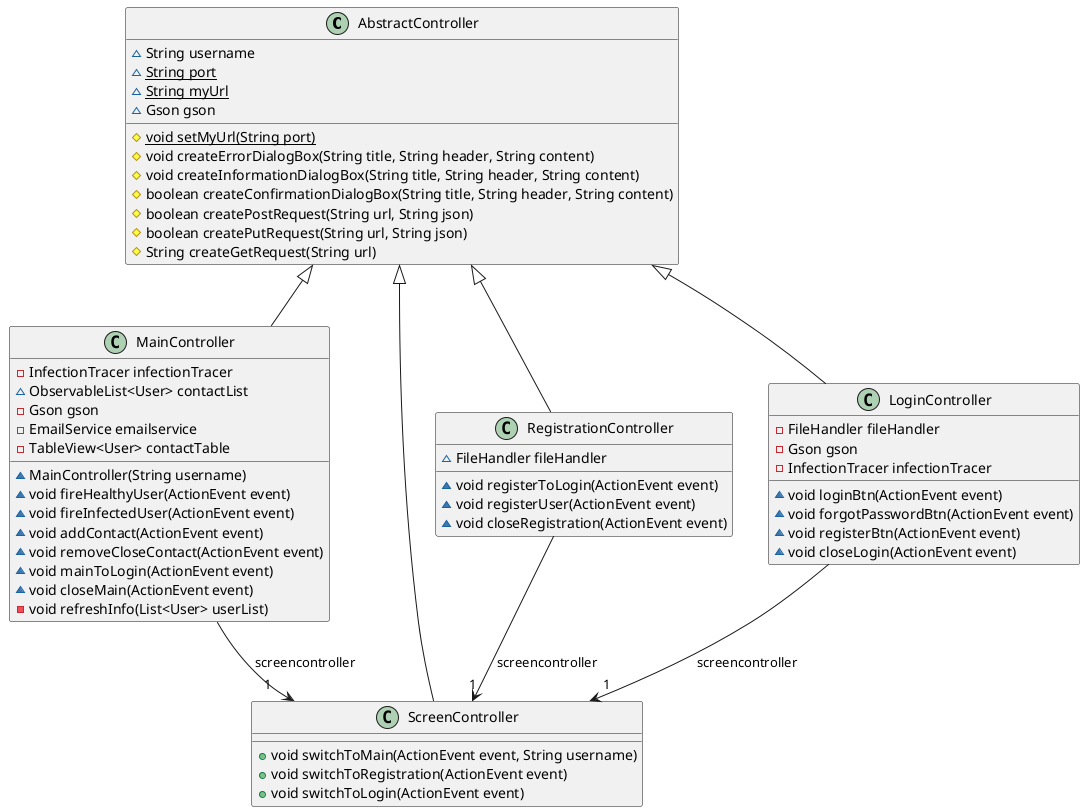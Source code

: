 @startuml
class AbstractController [[java:infectiontracer.ui.AbstractController]] {
	~String username
	~{static}String port
	~{static}String myUrl
	~Gson gson
	#{static}void setMyUrl(String port)
	#void createErrorDialogBox(String title, String header, String content)
	#void createInformationDialogBox(String title, String header, String content)
	#boolean createConfirmationDialogBox(String title, String header, String content)
	#boolean createPostRequest(String url, String json)
	#boolean createPutRequest(String url, String json)
	#String createGetRequest(String url)
}
class MainController [[java:infectiontracer.ui.MainController]] {
	-InfectionTracer infectionTracer
	~ObservableList<User> contactList
	-Gson gson
	-EmailService emailservice
	-TableView<User> contactTable
	~MainController(String username)
	~void fireHealthyUser(ActionEvent event)
	~void fireInfectedUser(ActionEvent event)
	~void addContact(ActionEvent event)
	~void removeCloseContact(ActionEvent event)
	~void mainToLogin(ActionEvent event)
	~void closeMain(ActionEvent event)
	-void refreshInfo(List<User> userList)
}
class ScreenController [[java:bookingsystem.ScreenController]] {
}
MainController --> "1" ScreenController : screencontroller
class AbstractController [[java:infectiontracer.ui.AbstractController]] {
}
AbstractController <|-- MainController


class ScreenController [[java:infectiontracer.ui.ScreenController]] {
	+void switchToMain(ActionEvent event, String username)
	+void switchToRegistration(ActionEvent event)
	+void switchToLogin(ActionEvent event)
}
class AbstractController [[java:infectiontracer.ui.AbstractController]] {
}
AbstractController <|-- ScreenController
class RegistrationController [[java:infectiontracer.ui.RegistrationController]] {
	~FileHandler fileHandler
	~void registerToLogin(ActionEvent event)
	~void registerUser(ActionEvent event)
	~void closeRegistration(ActionEvent event)
}
class ScreenController [[java:bookingsystem.ScreenController]] {
}
RegistrationController --> "1" ScreenController : screencontroller
class AbstractController [[java:infectiontracer.ui.AbstractController]] {
}
AbstractController <|-- RegistrationController
class LoginController [[java:infectiontracer.ui.LoginController]] {
	-FileHandler fileHandler
	-Gson gson
	-InfectionTracer infectionTracer
	~void loginBtn(ActionEvent event)
	~void forgotPasswordBtn(ActionEvent event)
	~void registerBtn(ActionEvent event)
	~void closeLogin(ActionEvent event)
}
class ScreenController [[java:bookingsystem.ScreenController]] {
}
LoginController --> "1" ScreenController : screencontroller
class AbstractController [[java:infectiontracer.ui.AbstractController]] {
}
AbstractController <|-- LoginController
@enduml
